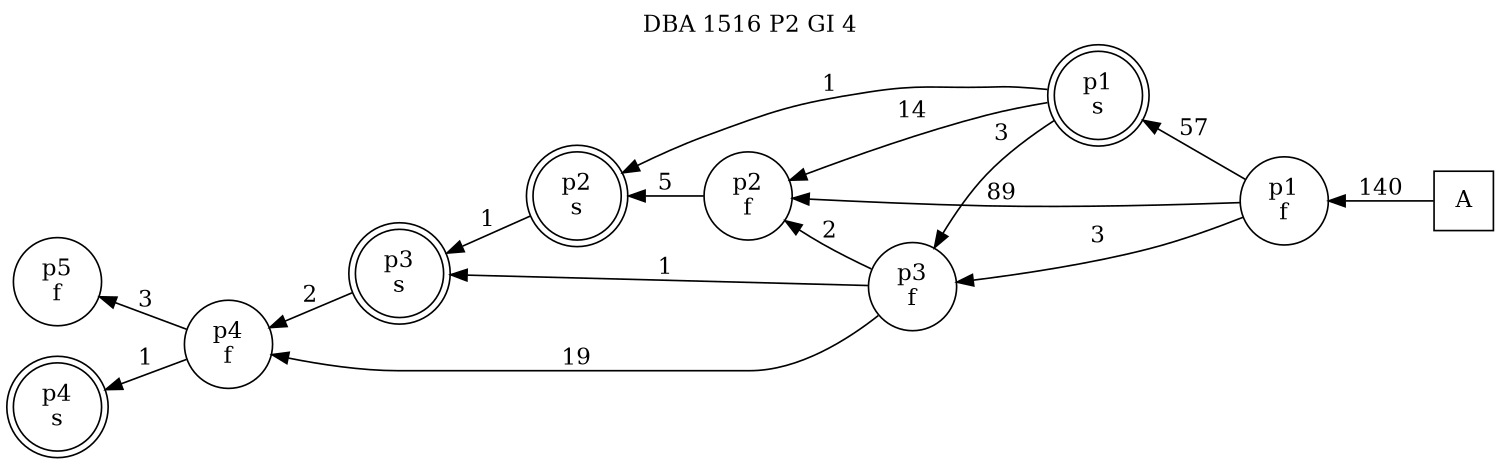 digraph DBA_1516_P2_GI_4_GOOD {
labelloc="tl"
label= " DBA 1516 P2 GI 4 "
rankdir="RL";
graph [ size=" 10 , 10 !"]

"A" [shape="square" label="A"]
"p1_f" [shape="circle" label="p1
f"]
"p2_f" [shape="circle" label="p2
f"]
"p1_s" [shape="doublecircle" label="p1
s"]
"p3_f" [shape="circle" label="p3
f"]
"p4_f" [shape="circle" label="p4
f"]
"p5_f" [shape="circle" label="p5
f"]
"p2_s" [shape="doublecircle" label="p2
s"]
"p3_s" [shape="doublecircle" label="p3
s"]
"p4_s" [shape="doublecircle" label="p4
s"]
"A" -> "p1_f" [ label=140]
"p1_f" -> "p2_f" [ label=89]
"p1_f" -> "p1_s" [ label=57]
"p1_f" -> "p3_f" [ label=3]
"p2_f" -> "p2_s" [ label=5]
"p1_s" -> "p2_f" [ label=14]
"p1_s" -> "p3_f" [ label=3]
"p1_s" -> "p2_s" [ label=1]
"p3_f" -> "p2_f" [ label=2]
"p3_f" -> "p4_f" [ label=19]
"p3_f" -> "p3_s" [ label=1]
"p4_f" -> "p5_f" [ label=3]
"p4_f" -> "p4_s" [ label=1]
"p2_s" -> "p3_s" [ label=1]
"p3_s" -> "p4_f" [ label=2]
}

